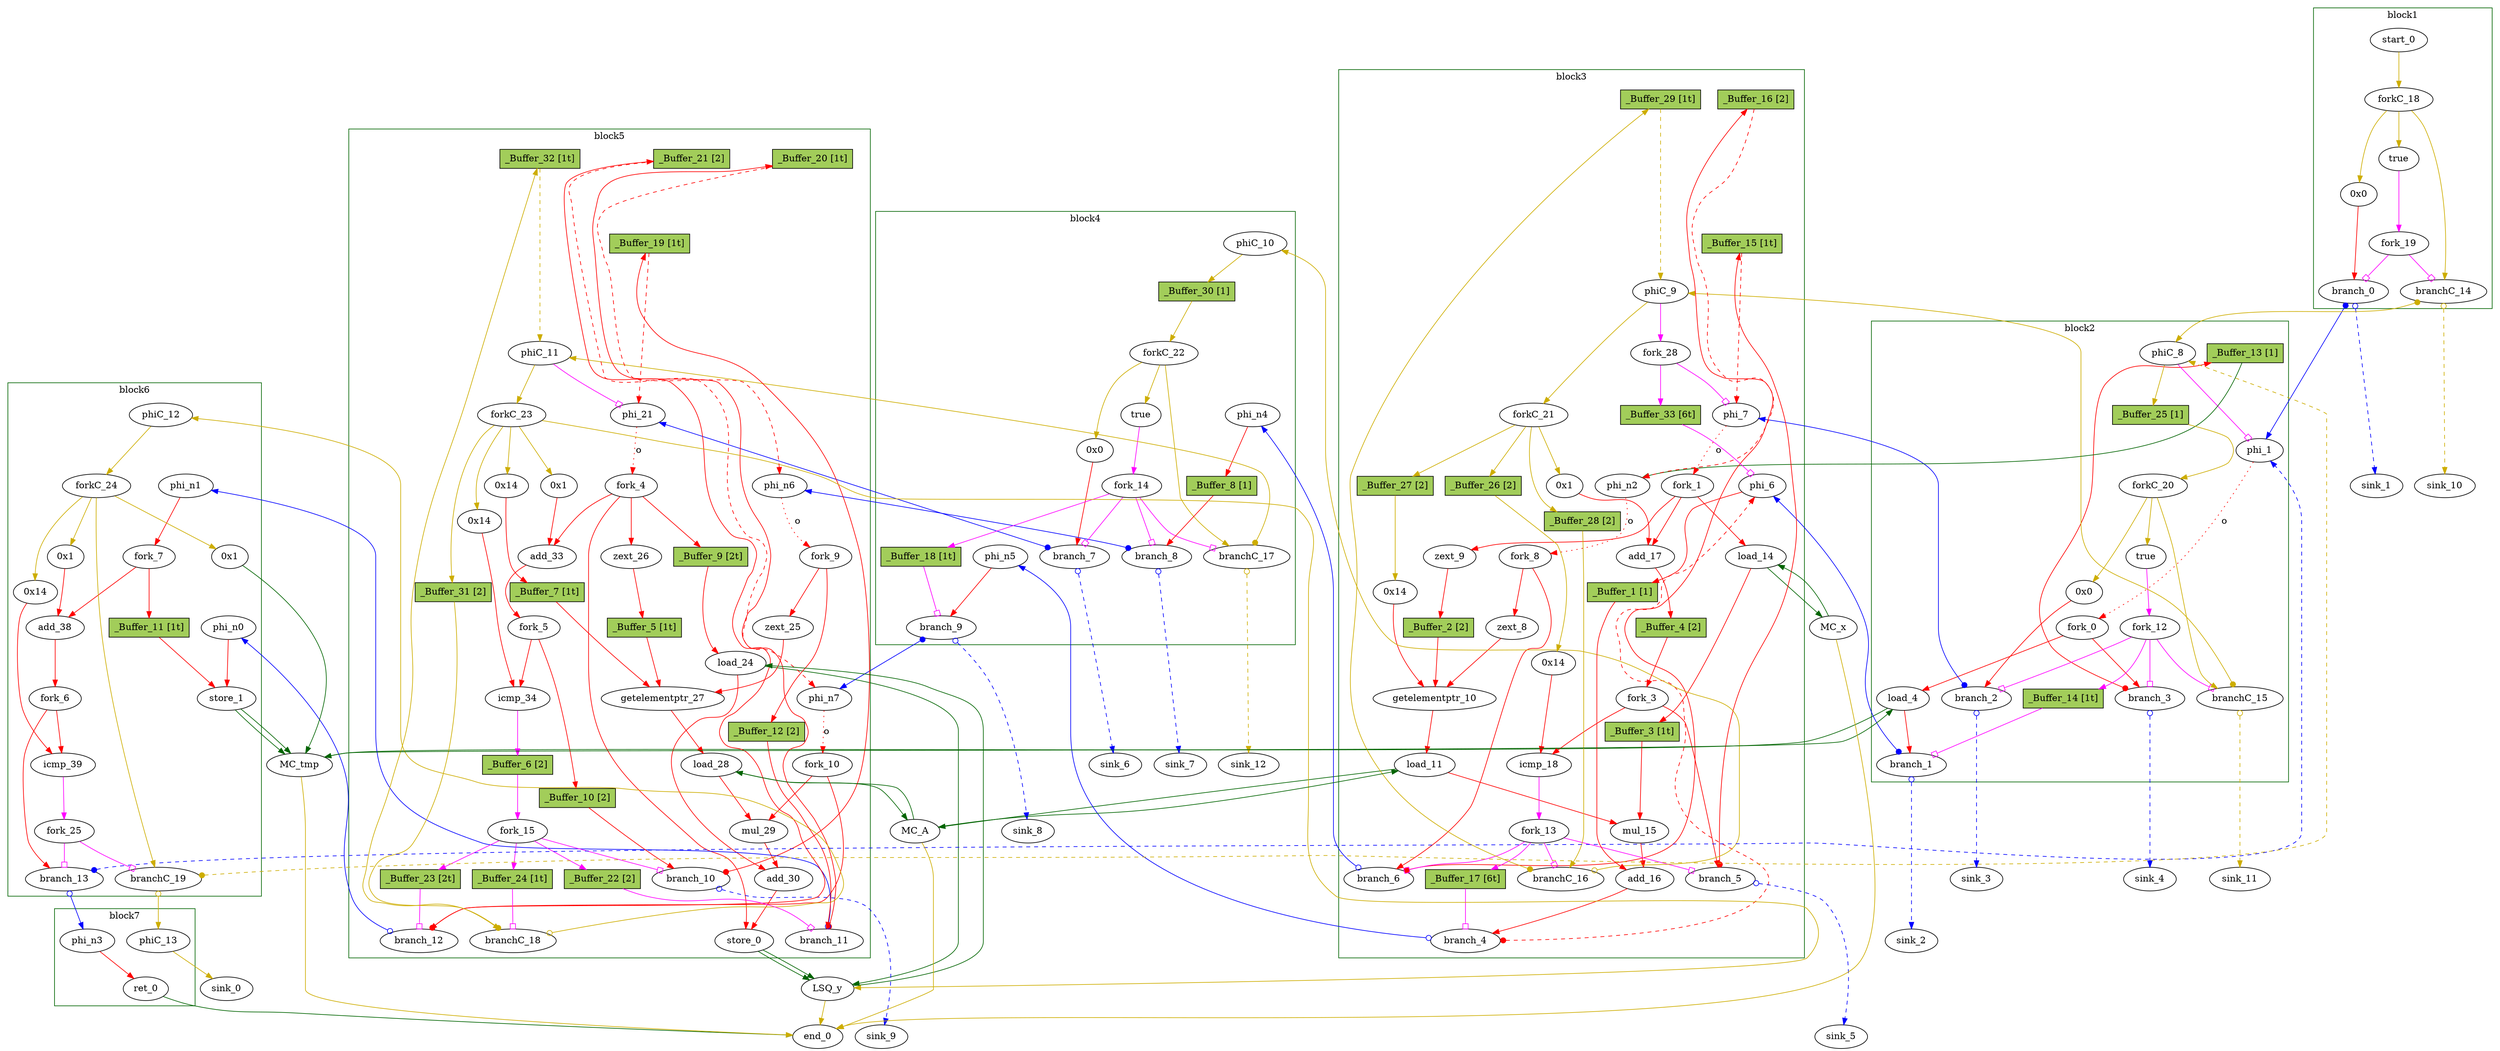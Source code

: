 // Number of blocks: 152
// Number of channels: 250
Digraph G {

  // Blocks
subgraph cluster_1 {
color = "darkgreen"
label = "block1"
  brCst_block1 [type=Constant, in="in1:1", out="out1:1", bbID = 1, value="0x1", label=true,  shape=oval];
  cst_0 [type=Constant, in="in1:32", out="out1:32", bbID = 1, value="0x0", label="0x0",  shape=oval];
  branch_0 [type=Branch, in="in1:32 in2?:1", out="out1+:32 out2-:32", bbID = 1,  shape=oval];
  start_0 [type=Entry, in="in1:0", out="out1:0", bbID = 1,  shape=oval];
  forkC_18 [type=Fork, in="in1:0", out="out1:0 out2:0 out3:0", bbID = 1,  shape=oval];
  branchC_14 [type=Branch, in="in1:0 in2?:1", out="out1+:0 out2-:0", bbID = 1,  shape=oval];
  fork_19 [type=Fork, in="in1:1", out="out1:1 out2:1", bbID = 1,  shape=oval];
}
subgraph cluster_2 {
color = "darkgreen"
label = "block2"
  phi_1 [type=Mux, in="in1?:1 in2:32 in3:32", out="out1:32", delay=0.366, bbID = 2,  shape=oval];
  load_4 [type=Operator, in="in1:32 in2:32", out="out1:32 out2:32", op = "mc_load_op", latency=2, bbID = 2, portID = 0, offset = 0,  shape=oval];
  brCst_block2 [type=Constant, in="in1:1", out="out1:1", bbID = 2, value="0x1", label=true,  shape=oval];
  cst_1 [type=Constant, in="in1:32", out="out1:32", bbID = 2, value="0x0", label="0x0",  shape=oval];
  fork_0 [type=Fork, in="in1:32", out="out1:32 out2:32", bbID = 2,  shape=oval];
  branch_1 [type=Branch, in="in1:32 in2?:1", out="out1+:32 out2-:32", bbID = 2,  shape=oval];
  branch_2 [type=Branch, in="in1:32 in2?:1", out="out1+:32 out2-:32", bbID = 2,  shape=oval];
  branch_3 [type=Branch, in="in1:32 in2?:1", out="out1+:32 out2-:32", bbID = 2,  shape=oval];
  fork_12 [type=Fork, in="in1:1", out="out1:1 out2:1 out3:1 out4:1", bbID = 2,  shape=oval];
  phiC_8 [type=CntrlMerge, in="in1:0 in2:0", out="out1:0 out2?:1", delay=0.166, bbID = 2,  shape=oval];
  forkC_20 [type=Fork, in="in1:0", out="out1:0 out2:0 out3:0", bbID = 2,  shape=oval];
  branchC_15 [type=Branch, in="in1:0 in2?:1", out="out1+:0 out2-:0", bbID = 2,  shape=oval];
  _Buffer_13 [type=Buffer, in="in1:32", out="out1:32", bbID = 2, slots=1, transparent=false, label="_Buffer_13 [1]",  shape=box, style=filled, fillcolor=darkolivegreen3, height = 0.4];
  _Buffer_14 [type=Buffer, in="in1:1", out="out1:1", bbID = 2, slots=1, transparent=true, label="_Buffer_14 [1t]",  shape=box, style=filled, fillcolor=darkolivegreen3, height = 0.4];
  _Buffer_25 [type=Buffer, in="in1:0", out="out1:0", bbID = 2, slots=1, transparent=false, label="_Buffer_25 [1]",  shape=box, style=filled, fillcolor=darkolivegreen3, height = 0.4];
}
subgraph cluster_3 {
color = "darkgreen"
label = "block3"
  phi_6 [type=Mux, in="in1?:1 in2:32 in3:32", out="out1:32", delay=0.366, bbID = 3,  shape=oval];
  phi_7 [type=Mux, in="in1?:1 in2:32 in3:32", out="out1:32", delay=0.366, bbID = 3,  shape=oval];
  zext_8 [type=Operator, in="in1:32", out="out1:32", op = "zext_op", bbID = 3,  shape=oval];
  zext_9 [type=Operator, in="in1:32", out="out1:32", op = "zext_op", bbID = 3,  shape=oval];
  getelementptr_10 [type=Operator, in="in1:32 in2:32 in3:32", out="out1:32", op = "getelementptr_op", delay=2.966, constants=1, bbID = 3,  shape=oval];
  load_11 [type=Operator, in="in1:32 in2:32", out="out1:32 out2:32", op = "mc_load_op", latency=2, bbID = 3, portID = 0, offset = 0,  shape=oval];
  load_14 [type=Operator, in="in1:32 in2:32", out="out1:32 out2:32", op = "mc_load_op", latency=2, bbID = 3, portID = 0, offset = 0,  shape=oval];
  mul_15 [type=Operator, in="in1:32 in2:32", out="out1:32", op = "mul_op", latency=4, bbID = 3,  shape=oval];
  add_16 [type=Operator, in="in1:32 in2:32", out="out1:32", op = "add_op", delay=1.693, bbID = 3,  shape=oval];
  cst_2 [type=Constant, in="in1:32", out="out1:32", bbID = 3, value="0x1", label="0x1",  shape=oval];
  add_17 [type=Operator, in="in1:32 in2:32", out="out1:32", op = "add_op", delay=1.693, bbID = 3,  shape=oval];
  cst_3 [type=Constant, in="in1:32", out="out1:32", bbID = 3, value="0x14", label="0x14",  shape=oval];
  icmp_18 [type=Operator, in="in1:32 in2:32", out="out1:1", op = "icmp_ult_op", delay=1.53, bbID = 3,  shape=oval];
  cst_9 [type=Constant, in="in1:32", out="out1:32", bbID = 3, value="0x14", label="0x14",  shape=oval];
  phi_n2 [type=Merge, in="in1:32 in2:32", out="out1:32", delay=0.366, bbID = 3,  shape=oval];
  fork_1 [type=Fork, in="in1:32", out="out1:32 out2:32 out3:32", bbID = 3,  shape=oval];
  fork_3 [type=Fork, in="in1:32", out="out1:32 out2:32", bbID = 3,  shape=oval];
  fork_8 [type=Fork, in="in1:32", out="out1:32 out2:32", bbID = 3,  shape=oval];
  branch_4 [type=Branch, in="in1:32 in2?:1", out="out1+:32 out2-:32", bbID = 3,  shape=oval];
  branch_5 [type=Branch, in="in1:32 in2?:1", out="out1+:32 out2-:32", bbID = 3,  shape=oval];
  branch_6 [type=Branch, in="in1:32 in2?:1", out="out1+:32 out2-:32", bbID = 3,  shape=oval];
  fork_13 [type=Fork, in="in1:1", out="out1:1 out2:1 out3:1 out4:1", bbID = 3,  shape=oval];
  phiC_9 [type=CntrlMerge, in="in1:0 in2:0", out="out1:0 out2?:1", delay=0.166, bbID = 3,  shape=oval];
  forkC_21 [type=Fork, in="in1:0", out="out1:0 out2:0 out3:0 out4:0", bbID = 3,  shape=oval];
  branchC_16 [type=Branch, in="in1:0 in2?:1", out="out1+:0 out2-:0", bbID = 3,  shape=oval];
  fork_28 [type=Fork, in="in1:1", out="out1:1 out2:1", bbID = 3,  shape=oval];
  _Buffer_1 [type=Buffer, in="in1:32", out="out1:32", bbID = 3, slots=1, transparent=false, label="_Buffer_1 [1]",  shape=box, style=filled, fillcolor=darkolivegreen3, height = 0.4];
  _Buffer_2 [type=Buffer, in="in1:32", out="out1:32", bbID = 3, slots=2, transparent=false, label="_Buffer_2 [2]",  shape=box, style=filled, fillcolor=darkolivegreen3, height = 0.4];
  _Buffer_3 [type=Buffer, in="in1:32", out="out1:32", bbID = 3, slots=1, transparent=true, label="_Buffer_3 [1t]",  shape=box, style=filled, fillcolor=darkolivegreen3, height = 0.4];
  _Buffer_4 [type=Buffer, in="in1:32", out="out1:32", bbID = 3, slots=2, transparent=false, label="_Buffer_4 [2]",  shape=box, style=filled, fillcolor=darkolivegreen3, height = 0.4];
  _Buffer_15 [type=Buffer, in="in1:32", out="out1:32", bbID = 3, slots=1, transparent=true, label="_Buffer_15 [1t]",  shape=box, style=filled, fillcolor=darkolivegreen3, height = 0.4];
  _Buffer_16 [type=Buffer, in="in1:32", out="out1:32", bbID = 3, slots=2, transparent=false, label="_Buffer_16 [2]",  shape=box, style=filled, fillcolor=darkolivegreen3, height = 0.4];
  _Buffer_17 [type=Buffer, in="in1:1", out="out1:1", bbID = 3, slots=6, transparent=true, label="_Buffer_17 [6t]",  shape=box, style=filled, fillcolor=darkolivegreen3, height = 0.4];
  _Buffer_26 [type=Buffer, in="in1:0", out="out1:0", bbID = 3, slots=2, transparent=false, label="_Buffer_26 [2]",  shape=box, style=filled, fillcolor=darkolivegreen3, height = 0.4];
  _Buffer_27 [type=Buffer, in="in1:0", out="out1:0", bbID = 3, slots=2, transparent=false, label="_Buffer_27 [2]",  shape=box, style=filled, fillcolor=darkolivegreen3, height = 0.4];
  _Buffer_28 [type=Buffer, in="in1:0", out="out1:0", bbID = 3, slots=2, transparent=false, label="_Buffer_28 [2]",  shape=box, style=filled, fillcolor=darkolivegreen3, height = 0.4];
  _Buffer_29 [type=Buffer, in="in1:0", out="out1:0", bbID = 3, slots=1, transparent=true, label="_Buffer_29 [1t]",  shape=box, style=filled, fillcolor=darkolivegreen3, height = 0.4];
  _Buffer_33 [type=Buffer, in="in1:1", out="out1:1", bbID = 3, slots=6, transparent=true, label="_Buffer_33 [6t]",  shape=box, style=filled, fillcolor=darkolivegreen3, height = 0.4];
}
subgraph cluster_4 {
color = "darkgreen"
label = "block4"
  brCst_block4 [type=Constant, in="in1:1", out="out1:1", bbID = 4, value="0x1", label=true,  shape=oval];
  cst_4 [type=Constant, in="in1:32", out="out1:32", bbID = 4, value="0x0", label="0x0",  shape=oval];
  phi_n4 [type=Merge, in="in1:32", out="out1:32", bbID = 4,  shape=oval];
  phi_n5 [type=Merge, in="in1:32", out="out1:32", bbID = 4,  shape=oval];
  branch_7 [type=Branch, in="in1:32 in2?:1", out="out1+:32 out2-:32", bbID = 4,  shape=oval];
  branch_8 [type=Branch, in="in1:32 in2?:1", out="out1+:32 out2-:32", bbID = 4,  shape=oval];
  branch_9 [type=Branch, in="in1:32 in2?:1", out="out1+:32 out2-:32", bbID = 4,  shape=oval];
  fork_14 [type=Fork, in="in1:1", out="out1:1 out2:1 out3:1 out4:1", bbID = 4,  shape=oval];
  phiC_10 [type=Merge, in="in1:0", out="out1:0", delay=0.166, bbID = 4,  shape=oval];
  forkC_22 [type=Fork, in="in1:0", out="out1:0 out2:0 out3:0", bbID = 4,  shape=oval];
  branchC_17 [type=Branch, in="in1:0 in2?:1", out="out1+:0 out2-:0", bbID = 4,  shape=oval];
  _Buffer_8 [type=Buffer, in="in1:32", out="out1:32", bbID = 4, slots=1, transparent=false, label="_Buffer_8 [1]",  shape=box, style=filled, fillcolor=darkolivegreen3, height = 0.4];
  _Buffer_18 [type=Buffer, in="in1:1", out="out1:1", bbID = 4, slots=1, transparent=true, label="_Buffer_18 [1t]",  shape=box, style=filled, fillcolor=darkolivegreen3, height = 0.4];
  _Buffer_30 [type=Buffer, in="in1:0", out="out1:0", bbID = 4, slots=1, transparent=false, label="_Buffer_30 [1]",  shape=box, style=filled, fillcolor=darkolivegreen3, height = 0.4];
}
subgraph cluster_5 {
color = "darkgreen"
label = "block5"
  phi_21 [type=Mux, in="in1?:1 in2:32 in3:32", out="out1:32", delay=0.366, bbID = 5,  shape=oval];
  load_24 [type=Operator, in="in1:32 in2:32", out="out1:32 out2:32", op = "lsq_load_op", latency=5, bbID = 5, portID = 0, offset = 0, retimingDiff=5,  shape=oval];
  zext_25 [type=Operator, in="in1:32", out="out1:32", op = "zext_op", bbID = 5, retimingDiff=1,  shape=oval];
  zext_26 [type=Operator, in="in1:32", out="out1:32", op = "zext_op", bbID = 5,  shape=oval];
  getelementptr_27 [type=Operator, in="in1:32 in2:32 in3:32", out="out1:32", op = "getelementptr_op", delay=2.966, constants=1, bbID = 5, retimingDiff=1,  shape=oval];
  load_28 [type=Operator, in="in1:32 in2:32", out="out1:32 out2:32", op = "mc_load_op", latency=2, bbID = 5, portID = 1, offset = 0, retimingDiff=2,  shape=oval];
  mul_29 [type=Operator, in="in1:32 in2:32", out="out1:32", op = "mul_op", latency=4, bbID = 5, retimingDiff=4,  shape=oval];
  add_30 [type=Operator, in="in1:32 in2:32", out="out1:32", op = "add_op", delay=1.693, bbID = 5, retimingDiff=7,  shape=oval];
  store_0 [type=Operator, in="in1:32 in2:32", out="out1:32 out2:32", op = "lsq_store_op", bbID = 5, portID = 0, offset = 0,  shape=oval];
  cst_5 [type=Constant, in="in1:32", out="out1:32", bbID = 5, value="0x1", label="0x1",  shape=oval];
  add_33 [type=Operator, in="in1:32 in2:32", out="out1:32", op = "add_op", delay=1.693, bbID = 5,  shape=oval];
  cst_6 [type=Constant, in="in1:32", out="out1:32", bbID = 5, value="0x14", label="0x14",  shape=oval];
  icmp_34 [type=Operator, in="in1:32 in2:32", out="out1:1", op = "icmp_ult_op", delay=1.53, bbID = 5,  shape=oval];
  cst_10 [type=Constant, in="in1:32", out="out1:32", bbID = 5, value="0x14", label="0x14",  shape=oval];
  phi_n6 [type=Merge, in="in1:32 in2:32", out="out1:32", delay=0.366, bbID = 5, retimingDiff=1,  shape=oval];
  phi_n7 [type=Merge, in="in1:32 in2:32", out="out1:32", delay=0.366, bbID = 5, retimingDiff=3,  shape=oval];
  fork_4 [type=Fork, in="in1:32", out="out1:32 out2:32 out3:32 out4:32", bbID = 5,  shape=oval];
  fork_5 [type=Fork, in="in1:32", out="out1:32 out2:32", bbID = 5,  shape=oval];
  fork_9 [type=Fork, in="in1:32", out="out1:32 out2:32", bbID = 5, retimingDiff=1,  shape=oval];
  fork_10 [type=Fork, in="in1:32", out="out1:32 out2:32", bbID = 5, retimingDiff=3,  shape=oval];
  branch_10 [type=Branch, in="in1:32 in2?:1", out="out1+:32 out2-:32", bbID = 5, retimingDiff=1,  shape=oval];
  branch_11 [type=Branch, in="in1:32 in2?:1", out="out1+:32 out2-:32", bbID = 5, retimingDiff=2,  shape=oval];
  branch_12 [type=Branch, in="in1:32 in2?:1", out="out1+:32 out2-:32", bbID = 5, retimingDiff=3,  shape=oval];
  fork_15 [type=Fork, in="in1:1", out="out1:1 out2:1 out3:1 out4:1", bbID = 5, retimingDiff=1,  shape=oval];
  phiC_11 [type=CntrlMerge, in="in1:0 in2:0", out="out1:0 out2?:1", delay=0.166, bbID = 5,  shape=oval];
  forkC_23 [type=Fork, in="in1:0", out="out1:0 out2:0 out3:0 out4:0 out5:0", bbID = 5,  shape=oval];
  branchC_18 [type=Branch, in="in1:0 in2?:1", out="out1+:0 out2-:0", bbID = 5, retimingDiff=1,  shape=oval];
  _Buffer_5 [type=Buffer, in="in1:32", out="out1:32", bbID = 5, slots=1, transparent=true, label="_Buffer_5 [1t]",  shape=box, style=filled, fillcolor=darkolivegreen3, height = 0.4];
  _Buffer_6 [type=Buffer, in="in1:1", out="out1:1", bbID = 5, slots=2, transparent=false, label="_Buffer_6 [2]",  shape=box, style=filled, fillcolor=darkolivegreen3, height = 0.4];
  _Buffer_7 [type=Buffer, in="in1:32", out="out1:32", bbID = 5, slots=1, transparent=true, label="_Buffer_7 [1t]",  shape=box, style=filled, fillcolor=darkolivegreen3, height = 0.4];
  _Buffer_9 [type=Buffer, in="in1:32", out="out1:32", bbID = 5, slots=2, transparent=true, label="_Buffer_9 [2t]",  shape=box, style=filled, fillcolor=darkolivegreen3, height = 0.4];
  _Buffer_10 [type=Buffer, in="in1:32", out="out1:32", bbID = 5, slots=2, transparent=false, label="_Buffer_10 [2]",  shape=box, style=filled, fillcolor=darkolivegreen3, height = 0.4];
  _Buffer_12 [type=Buffer, in="in1:32", out="out1:32", bbID = 5, slots=2, transparent=false, label="_Buffer_12 [2]",  shape=box, style=filled, fillcolor=darkolivegreen3, height = 0.4];
  _Buffer_19 [type=Buffer, in="in1:32", out="out1:32", bbID = 5, slots=1, transparent=true, label="_Buffer_19 [1t]",  shape=box, style=filled, fillcolor=darkolivegreen3, height = 0.4];
  _Buffer_20 [type=Buffer, in="in1:32", out="out1:32", bbID = 5, slots=1, transparent=true, label="_Buffer_20 [1t]",  shape=box, style=filled, fillcolor=darkolivegreen3, height = 0.4];
  _Buffer_21 [type=Buffer, in="in1:32", out="out1:32", bbID = 5, slots=2, transparent=false, label="_Buffer_21 [2]",  shape=box, style=filled, fillcolor=darkolivegreen3, height = 0.4];
  _Buffer_22 [type=Buffer, in="in1:1", out="out1:1", bbID = 5, slots=2, transparent=false, label="_Buffer_22 [2]",  shape=box, style=filled, fillcolor=darkolivegreen3, height = 0.4];
  _Buffer_23 [type=Buffer, in="in1:1", out="out1:1", bbID = 5, slots=2, transparent=true, label="_Buffer_23 [2t]",  shape=box, style=filled, fillcolor=darkolivegreen3, height = 0.4];
  _Buffer_24 [type=Buffer, in="in1:1", out="out1:1", bbID = 5, slots=1, transparent=true, label="_Buffer_24 [1t]",  shape=box, style=filled, fillcolor=darkolivegreen3, height = 0.4];
  _Buffer_31 [type=Buffer, in="in1:0", out="out1:0", bbID = 5, slots=2, transparent=false, label="_Buffer_31 [2]",  shape=box, style=filled, fillcolor=darkolivegreen3, height = 0.4];
  _Buffer_32 [type=Buffer, in="in1:0", out="out1:0", bbID = 5, slots=1, transparent=true, label="_Buffer_32 [1t]",  shape=box, style=filled, fillcolor=darkolivegreen3, height = 0.4];
}
subgraph cluster_6 {
color = "darkgreen"
label = "block6"
  store_1 [type=Operator, in="in1:32 in2:32", out="out1:32 out2:32", op = "mc_store_op", bbID = 6, portID = 0, offset = 0,  shape=oval];
  cst_7 [type=Constant, in="in1:32", out="out1:32", bbID = 6, value="0x1", label="0x1",  shape=oval];
  add_38 [type=Operator, in="in1:32 in2:32", out="out1:32", op = "add_op", delay=1.693, bbID = 6,  shape=oval];
  cst_8 [type=Constant, in="in1:32", out="out1:32", bbID = 6, value="0x14", label="0x14",  shape=oval];
  icmp_39 [type=Operator, in="in1:32 in2:32", out="out1:1", op = "icmp_ult_op", delay=1.53, bbID = 6,  shape=oval];
  phi_n0 [type=Merge, in="in1:32", out="out1:32", bbID = 6,  shape=oval];
  phi_n1 [type=Merge, in="in1:32", out="out1:32", bbID = 6,  shape=oval];
  fork_6 [type=Fork, in="in1:32", out="out1:32 out2:32", bbID = 6,  shape=oval];
  fork_7 [type=Fork, in="in1:32", out="out1:32 out2:32", bbID = 6,  shape=oval];
  branch_13 [type=Branch, in="in1:32 in2?:1", out="out1+:32 out2-:32", bbID = 6,  shape=oval];
  cst_11 [type=Constant, in="in1:32", out="out1:32", bbID = 6, value="0x1", label="0x1",  shape=oval];
  phiC_12 [type=Merge, in="in1:0", out="out1:0", delay=0.166, bbID = 6,  shape=oval];
  forkC_24 [type=Fork, in="in1:0", out="out1:0 out2:0 out3:0 out4:0", bbID = 6,  shape=oval];
  branchC_19 [type=Branch, in="in1:0 in2?:1", out="out1+:0 out2-:0", bbID = 6,  shape=oval];
  fork_25 [type=Fork, in="in1:1", out="out1:1 out2:1", bbID = 6,  shape=oval];
  _Buffer_11 [type=Buffer, in="in1:32", out="out1:32", bbID = 6, slots=1, transparent=true, label="_Buffer_11 [1t]",  shape=box, style=filled, fillcolor=darkolivegreen3, height = 0.4];
}
subgraph cluster_7 {
color = "darkgreen"
label = "block7"
  ret_0 [type=Operator, in="in1:32", out="out1:32", op = "ret_op", bbID = 7,  shape=oval];
  phi_n3 [type=Merge, in="in1:32", out="out1:32", bbID = 7,  shape=oval];
  phiC_13 [type=Merge, in="in1:0", out="out1:0", delay=0.166, bbID = 7,  shape=oval];
}
  LSQ_y [type=LSQ, in="in1:0*c0 in2:32*l0a in3:32*s0a in4:32*s0d", out="out1:32*l0d out2:0*e", bbID = 0, memory = "y", bbcount = 1, ldcount = 1, stcount = 1, fifoDepth = 16, numLoads = "{1}", numStores = "{1}", loadOffsets = "{{0;0;0;0;0;0;0;0;0;0;0;0;0;0;0;0}}", storeOffsets = "{{1;0;0;0;0;0;0;0;0;0;0;0;0;0;0;0}}", loadPorts = "{{0;0;0;0;0;0;0;0;0;0;0;0;0;0;0;0}}", storePorts = "{{0;0;0;0;0;0;0;0;0;0;0;0;0;0;0;0}}", ];
  MC_tmp [type=MC, in="in1:32*c0 in2:32*l0a in3:32*s0a in4:32*s0d", out="out1:32*l0d out2:0*e", bbID = 0, memory = "tmp", bbcount = 1, ldcount = 1, stcount = 1, ];
  MC_A [type=MC, in="in1:32*l0a in2:32*l1a", out="out1:32*l0d out2:32*l1d out3:0*e", bbID = 0, memory = "A", bbcount = 0, ldcount = 2, stcount = 0, ];
  MC_x [type=MC, in="in1:32*l0a", out="out1:32*l0d out2:0*e", bbID = 0, memory = "x", bbcount = 0, ldcount = 1, stcount = 0, ];
  end_0 [type=Exit, in="in1:0*e in2:0*e in3:0*e in4:0*e in5:32", out="out1:32", bbID = 0,  shape=oval];
  sink_0 [type=Sink, in="in1:0", bbID = 0,  shape=oval];
  sink_1 [type=Sink, in="in1:32", bbID = 0,  shape=oval];
  sink_2 [type=Sink, in="in1:32", bbID = 0,  shape=oval];
  sink_3 [type=Sink, in="in1:32", bbID = 0,  shape=oval];
  sink_4 [type=Sink, in="in1:32", bbID = 0,  shape=oval];
  sink_5 [type=Sink, in="in1:32", bbID = 0,  shape=oval];
  sink_6 [type=Sink, in="in1:32", bbID = 0,  shape=oval];
  sink_7 [type=Sink, in="in1:32", bbID = 0,  shape=oval];
  sink_8 [type=Sink, in="in1:32", bbID = 0,  shape=oval];
  sink_9 [type=Sink, in="in1:32", bbID = 0,  shape=oval];
  sink_10 [type=Sink, in="in1:0", bbID = 0,  shape=oval];
  sink_11 [type=Sink, in="in1:0", bbID = 0,  shape=oval];
  sink_12 [type=Sink, in="in1:0", bbID = 0,  shape=oval];

  // Channels
  brCst_block1 -> fork_19 [from=out1, to=in1, arrowhead=normal, color=magenta];
  cst_0 -> branch_0 [from=out1, to=in1, arrowhead=normal, color=red];
  phi_1 -> fork_0 [from=out1, to=in1, arrowhead=normal, color=red, slots=1, style=dotted, label="o", transparent=true];
  load_4 -> branch_1 [from=out1, to=in1, arrowhead=normal, color=red];
  load_4 -> MC_tmp [from=out2, to=in2, arrowhead=normal, color=darkgreen];
  brCst_block2 -> fork_12 [from=out1, to=in1, arrowhead=normal, color=magenta];
  phi_6 -> _Buffer_1 [from=out1, to=in1, arrowhead=normal, color=red];
  cst_1 -> branch_2 [from=out1, to=in1, arrowhead=normal, color=red];
  phi_7 -> fork_1 [from=out1, to=in1, arrowhead=normal, color=red, slots=1, style=dotted, label="o", transparent=true];
  zext_8 -> getelementptr_10 [from=out1, to=in1, arrowhead=normal, color=red];
  zext_9 -> _Buffer_2 [from=out1, to=in1, arrowhead=normal, color=red];
  getelementptr_10 -> load_11 [from=out1, to=in2, arrowhead=normal, color=red];
  load_11 -> mul_15 [from=out1, to=in1, arrowhead=normal, color=red];
  load_11 -> MC_A [from=out2, to=in1, arrowhead=normal, color=darkgreen];
  load_14 -> _Buffer_3 [from=out1, to=in1, arrowhead=normal, color=red];
  load_14 -> MC_x [from=out2, to=in1, arrowhead=normal, color=darkgreen];
  mul_15 -> add_16 [from=out1, to=in2, arrowhead=normal, color=red];
  add_16 -> branch_4 [from=out1, to=in1, arrowhead=normal, color=red];
  cst_2 -> add_17 [from=out1, to=in2, arrowhead=normal, color=red];
  add_17 -> _Buffer_4 [from=out1, to=in1, arrowhead=normal, color=red];
  cst_3 -> icmp_18 [from=out1, to=in2, arrowhead=normal, color=red];
  icmp_18 -> fork_13 [from=out1, to=in1, arrowhead=normal, color=magenta];
  brCst_block4 -> fork_14 [from=out1, to=in1, arrowhead=normal, color=magenta];
  cst_4 -> branch_7 [from=out1, to=in1, arrowhead=normal, color=red];
  phi_21 -> fork_4 [from=out1, to=in1, arrowhead=normal, color=red, slots=1, style=dotted, label="o", transparent=true];
  load_24 -> add_30 [from=out1, to=in1, arrowhead=normal, color=red];
  load_24 -> LSQ_y [from=out2, to=in2, arrowhead=normal, color=darkgreen];
  zext_25 -> getelementptr_27 [from=out1, to=in1, arrowhead=normal, color=red];
  zext_26 -> _Buffer_5 [from=out1, to=in1, arrowhead=normal, color=red];
  getelementptr_27 -> load_28 [from=out1, to=in2, arrowhead=normal, color=red];
  load_28 -> mul_29 [from=out1, to=in1, arrowhead=normal, color=red];
  load_28 -> MC_A [from=out2, to=in2, arrowhead=normal, color=darkgreen];
  mul_29 -> add_30 [from=out1, to=in2, arrowhead=normal, color=red];
  add_30 -> store_0 [from=out1, to=in1, arrowhead=normal, color=red];
  store_0 -> LSQ_y [from=out2, to=in3, arrowhead=normal, color=darkgreen];
  store_0 -> LSQ_y [from=out1, to=in4, arrowhead=normal, color=darkgreen];
  cst_5 -> add_33 [from=out1, to=in2, arrowhead=normal, color=red];
  add_33 -> fork_5 [from=out1, to=in1, arrowhead=normal, color=red];
  cst_6 -> icmp_34 [from=out1, to=in2, arrowhead=normal, color=red];
  icmp_34 -> _Buffer_6 [from=out1, to=in1, arrowhead=normal, color=magenta];
  store_1 -> MC_tmp [from=out2, to=in3, arrowhead=normal, color=darkgreen];
  store_1 -> MC_tmp [from=out1, to=in4, arrowhead=normal, color=darkgreen];
  cst_7 -> add_38 [from=out1, to=in2, arrowhead=normal, color=red];
  add_38 -> fork_6 [from=out1, to=in1, arrowhead=normal, color=red];
  cst_8 -> icmp_39 [from=out1, to=in2, arrowhead=normal, color=red];
  icmp_39 -> fork_25 [from=out1, to=in1, arrowhead=normal, color=magenta];
  ret_0 -> end_0 [from=out1, to=in5, arrowhead=normal, color=darkgreen];
  cst_9 -> getelementptr_10 [from=out1, to=in3, arrowhead=normal, color=red];
  cst_10 -> _Buffer_7 [from=out1, to=in1, arrowhead=normal, color=red];
  phi_n0 -> store_1 [from=out1, to=in1, arrowhead=normal, color=red];
  phi_n1 -> fork_7 [from=out1, to=in1, arrowhead=normal, color=red];
  phi_n2 -> fork_8 [from=out1, to=in1, arrowhead=normal, color=red, slots=1, style=dotted, label="o", transparent=true];
  phi_n3 -> ret_0 [from=out1, to=in1, arrowhead=normal, color=red];
  phi_n4 -> _Buffer_8 [from=out1, to=in1, arrowhead=normal, color=red];
  phi_n5 -> branch_9 [from=out1, to=in1, arrowhead=normal, color=red];
  phi_n6 -> fork_9 [from=out1, to=in1, arrowhead=normal, color=red, slots=1, style=dotted, label="o", transparent=true];
  phi_n7 -> fork_10 [from=out1, to=in1, arrowhead=normal, color=red, slots=1, style=dotted, label="o", transparent=true];
  fork_0 -> load_4 [from=out1, to=in2, arrowhead=normal, color=red];
  fork_0 -> branch_3 [from=out2, to=in1, arrowhead=normal, color=red];
  fork_1 -> zext_9 [from=out1, to=in1, arrowhead=normal, color=red];
  fork_1 -> load_14 [from=out3, to=in2, arrowhead=normal, color=red];
  fork_1 -> add_17 [from=out2, to=in1, arrowhead=normal, color=red];
  fork_3 -> icmp_18 [from=out1, to=in1, arrowhead=normal, color=red];
  fork_3 -> branch_5 [from=out2, to=in1, arrowhead=normal, color=red];
  fork_4 -> _Buffer_9 [from=out3, to=in1, arrowhead=normal, color=red];
  fork_4 -> zext_26 [from=out1, to=in1, arrowhead=normal, color=red];
  fork_4 -> store_0 [from=out4, to=in2, arrowhead=normal, color=red];
  fork_4 -> add_33 [from=out2, to=in1, arrowhead=normal, color=red];
  fork_5 -> icmp_34 [from=out1, to=in1, arrowhead=normal, color=red];
  fork_5 -> _Buffer_10 [from=out2, to=in1, arrowhead=normal, color=red];
  fork_6 -> icmp_39 [from=out1, to=in1, arrowhead=normal, color=red];
  fork_6 -> branch_13 [from=out2, to=in1, arrowhead=normal, color=red];
  fork_7 -> _Buffer_11 [from=out1, to=in1, arrowhead=normal, color=red];
  fork_7 -> add_38 [from=out2, to=in1, arrowhead=normal, color=red];
  fork_8 -> zext_8 [from=out1, to=in1, arrowhead=normal, color=red];
  fork_8 -> branch_6 [from=out2, to=in1, arrowhead=normal, color=red];
  fork_9 -> zext_25 [from=out1, to=in1, arrowhead=normal, color=red];
  fork_9 -> _Buffer_12 [from=out2, to=in1, arrowhead=normal, color=red];
  fork_10 -> mul_29 [from=out1, to=in2, arrowhead=normal, color=red];
  fork_10 -> branch_12 [from=out2, to=in1, arrowhead=normal, color=red];
  branch_0 -> phi_1 [from=out1, to=in2, dir=both, arrowtail=dot, arrowhead=normal, color=blue];
  branch_0 -> sink_1 [from=out2, to=in1, dir=both, arrowtail=odot, arrowhead=normal, color=blue, style=dashed, minlen = 3];
  branch_1 -> phi_6 [from=out1, to=in2, dir=both, arrowtail=dot, arrowhead=normal, color=blue];
  branch_1 -> sink_2 [from=out2, to=in1, dir=both, arrowtail=odot, arrowhead=normal, color=blue, style=dashed, minlen = 3];
  branch_2 -> phi_7 [from=out1, to=in2, dir=both, arrowtail=dot, arrowhead=normal, color=blue];
  branch_2 -> sink_3 [from=out2, to=in1, dir=both, arrowtail=odot, arrowhead=normal, color=blue, style=dashed, minlen = 3];
  branch_3 -> _Buffer_13 [from=out1, to=in1, dir=both, arrowtail=dot, arrowhead=normal, color=red, constraint=false];
  branch_3 -> sink_4 [from=out2, to=in1, dir=both, arrowtail=odot, arrowhead=normal, color=blue, style=dashed, minlen = 3];
  fork_12 -> _Buffer_14 [from=out3, to=in1, arrowhead=normal, color=magenta];
  fork_12 -> branch_2 [from=out2, to=in2, arrowhead=obox, color=magenta];
  fork_12 -> branch_3 [from=out1, to=in2, arrowhead=obox, color=magenta];
  fork_12 -> branchC_15 [from=out4, to=in2, arrowhead=obox, color=magenta];
  branch_4 -> phi_6 [from=out1, to=in3, dir=both, arrowtail=dot, arrowhead=normal, color=red, constraint=false, style=dashed, minlen = 3];
  branch_4 -> phi_n5 [from=out2, to=in1, dir=both, arrowtail=odot, arrowhead=normal, color=blue];
  branch_5 -> _Buffer_15 [from=out1, to=in1, dir=both, arrowtail=dot, arrowhead=normal, color=red, constraint=false];
  branch_5 -> sink_5 [from=out2, to=in1, dir=both, arrowtail=odot, arrowhead=normal, color=blue, style=dashed, minlen = 3];
  branch_6 -> _Buffer_16 [from=out1, to=in1, dir=both, arrowtail=dot, arrowhead=normal, color=red, constraint=false];
  branch_6 -> phi_n4 [from=out2, to=in1, dir=both, arrowtail=odot, arrowhead=normal, color=blue];
  fork_13 -> _Buffer_17 [from=out3, to=in1, arrowhead=normal, color=magenta];
  fork_13 -> branch_5 [from=out2, to=in2, arrowhead=obox, color=magenta];
  fork_13 -> branch_6 [from=out1, to=in2, arrowhead=obox, color=magenta];
  fork_13 -> branchC_16 [from=out4, to=in2, arrowhead=obox, color=magenta];
  branch_7 -> phi_21 [from=out1, to=in2, dir=both, arrowtail=dot, arrowhead=normal, color=blue];
  branch_7 -> sink_6 [from=out2, to=in1, dir=both, arrowtail=odot, arrowhead=normal, color=blue, style=dashed, minlen = 3];
  branch_8 -> phi_n6 [from=out1, to=in1, dir=both, arrowtail=dot, arrowhead=normal, color=blue];
  branch_8 -> sink_7 [from=out2, to=in1, dir=both, arrowtail=odot, arrowhead=normal, color=blue, style=dashed, minlen = 3];
  branch_9 -> phi_n7 [from=out1, to=in1, dir=both, arrowtail=dot, arrowhead=normal, color=blue];
  branch_9 -> sink_8 [from=out2, to=in1, dir=both, arrowtail=odot, arrowhead=normal, color=blue, style=dashed, minlen = 3];
  fork_14 -> branch_7 [from=out3, to=in2, arrowhead=obox, color=magenta];
  fork_14 -> branch_8 [from=out2, to=in2, arrowhead=obox, color=magenta];
  fork_14 -> _Buffer_18 [from=out1, to=in1, arrowhead=normal, color=magenta];
  fork_14 -> branchC_17 [from=out4, to=in2, arrowhead=obox, color=magenta];
  branch_10 -> _Buffer_19 [from=out1, to=in1, dir=both, arrowtail=dot, arrowhead=normal, color=red, constraint=false];
  branch_10 -> sink_9 [from=out2, to=in1, dir=both, arrowtail=odot, arrowhead=normal, color=blue, style=dashed, minlen = 3];
  branch_11 -> phi_n1 [from=out2, to=in1, dir=both, arrowtail=odot, arrowhead=normal, color=blue];
  branch_11 -> _Buffer_20 [from=out1, to=in1, dir=both, arrowtail=dot, arrowhead=normal, color=red, constraint=false];
  branch_12 -> phi_n0 [from=out2, to=in1, dir=both, arrowtail=odot, arrowhead=normal, color=blue];
  branch_12 -> _Buffer_21 [from=out1, to=in1, dir=both, arrowtail=dot, arrowhead=normal, color=red, constraint=false];
  fork_15 -> branch_10 [from=out3, to=in2, arrowhead=obox, color=magenta];
  fork_15 -> _Buffer_22 [from=out2, to=in1, arrowhead=normal, color=magenta];
  fork_15 -> _Buffer_23 [from=out1, to=in1, arrowhead=normal, color=magenta];
  fork_15 -> _Buffer_24 [from=out4, to=in1, arrowhead=normal, color=magenta];
  branch_13 -> phi_1 [from=out1, to=in3, dir=both, arrowtail=dot, arrowhead=normal, color=blue, style=dashed, minlen = 3];
  branch_13 -> phi_n3 [from=out2, to=in1, dir=both, arrowtail=odot, arrowhead=normal, color=blue];
  LSQ_y -> load_24 [from=out1, to=in1, arrowhead=normal, color=darkgreen];
  LSQ_y -> end_0 [from=out2, to=in1, arrowhead=normal, color=gold3];
  MC_tmp -> load_4 [from=out1, to=in1, arrowhead=normal, color=darkgreen];
  MC_tmp -> end_0 [from=out2, to=in2, arrowhead=normal, color=gold3];
  MC_A -> load_11 [from=out1, to=in1, arrowhead=normal, color=darkgreen];
  MC_A -> load_28 [from=out2, to=in1, arrowhead=normal, color=darkgreen];
  MC_A -> end_0 [from=out3, to=in3, arrowhead=normal, color=gold3];
  MC_x -> load_14 [from=out1, to=in1, arrowhead=normal, color=darkgreen];
  MC_x -> end_0 [from=out2, to=in4, arrowhead=normal, color=gold3];
  cst_11 -> MC_tmp [from=out1, to=in1, arrowhead=normal, color=darkgreen];
  start_0 -> forkC_18 [from=out1, to=in1, arrowhead=normal, color=gold3];
  forkC_18 -> brCst_block1 [from=out3, to=in1, arrowhead=normal, color=gold3];
  forkC_18 -> cst_0 [from=out1, to=in1, arrowhead=normal, color=gold3];
  forkC_18 -> branchC_14 [from=out2, to=in1, arrowhead=normal, color=gold3];
  branchC_14 -> phiC_8 [from=out1, to=in1, dir=both, arrowtail=dot, arrowhead=normal, color=gold3];
  branchC_14 -> sink_10 [from=out2, to=in1, dir=both, arrowtail=odot, arrowhead=normal, color=gold3, style=dashed, minlen = 3];
  fork_19 -> branch_0 [from=out1, to=in2, arrowhead=obox, color=magenta];
  fork_19 -> branchC_14 [from=out2, to=in2, arrowhead=obox, color=magenta];
  phiC_8 -> phi_1 [from=out2, to=in1, arrowhead=obox, color=magenta];
  phiC_8 -> _Buffer_25 [from=out1, to=in1, arrowhead=normal, color=gold3];
  forkC_20 -> brCst_block2 [from=out3, to=in1, arrowhead=normal, color=gold3];
  forkC_20 -> cst_1 [from=out1, to=in1, arrowhead=normal, color=gold3];
  forkC_20 -> branchC_15 [from=out2, to=in1, arrowhead=normal, color=gold3];
  branchC_15 -> phiC_9 [from=out1, to=in1, dir=both, arrowtail=dot, arrowhead=normal, color=gold3];
  branchC_15 -> sink_11 [from=out2, to=in1, dir=both, arrowtail=odot, arrowhead=normal, color=gold3, style=dashed, minlen = 3];
  phiC_9 -> forkC_21 [from=out1, to=in1, arrowhead=normal, color=gold3];
  phiC_9 -> fork_28 [from=out2, to=in1, arrowhead=normal, color=magenta];
  forkC_21 -> cst_2 [from=out1, to=in1, arrowhead=normal, color=gold3];
  forkC_21 -> _Buffer_26 [from=out2, to=in1, arrowhead=normal, color=gold3];
  forkC_21 -> _Buffer_27 [from=out3, to=in1, arrowhead=normal, color=gold3];
  forkC_21 -> _Buffer_28 [from=out4, to=in1, arrowhead=normal, color=gold3];
  branchC_16 -> _Buffer_29 [from=out1, to=in1, dir=both, arrowtail=dot, arrowhead=normal, color=gold3, constraint=false];
  branchC_16 -> phiC_10 [from=out2, to=in1, dir=both, arrowtail=odot, arrowhead=normal, color=gold3];
  phiC_10 -> _Buffer_30 [from=out1, to=in1, arrowhead=normal, color=gold3];
  forkC_22 -> brCst_block4 [from=out3, to=in1, arrowhead=normal, color=gold3];
  forkC_22 -> cst_4 [from=out1, to=in1, arrowhead=normal, color=gold3];
  forkC_22 -> branchC_17 [from=out2, to=in1, arrowhead=normal, color=gold3];
  branchC_17 -> phiC_11 [from=out1, to=in1, dir=both, arrowtail=dot, arrowhead=normal, color=gold3];
  branchC_17 -> sink_12 [from=out2, to=in1, dir=both, arrowtail=odot, arrowhead=normal, color=gold3, style=dashed, minlen = 3];
  phiC_11 -> phi_21 [from=out2, to=in1, arrowhead=obox, color=magenta];
  phiC_11 -> forkC_23 [from=out1, to=in1, arrowhead=normal, color=gold3];
  forkC_23 -> cst_5 [from=out1, to=in1, arrowhead=normal, color=gold3];
  forkC_23 -> cst_6 [from=out2, to=in1, arrowhead=normal, color=gold3];
  forkC_23 -> cst_10 [from=out3, to=in1, arrowhead=normal, color=gold3];
  forkC_23 -> LSQ_y [from=out4, to=in1, arrowhead=normal, color=gold3];
  forkC_23 -> _Buffer_31 [from=out5, to=in1, arrowhead=normal, color=gold3];
  branchC_18 -> _Buffer_32 [from=out1, to=in1, dir=both, arrowtail=dot, arrowhead=normal, color=gold3, constraint=false];
  branchC_18 -> phiC_12 [from=out2, to=in1, dir=both, arrowtail=odot, arrowhead=normal, color=gold3];
  phiC_12 -> forkC_24 [from=out1, to=in1, arrowhead=normal, color=gold3];
  forkC_24 -> cst_7 [from=out1, to=in1, arrowhead=normal, color=gold3];
  forkC_24 -> cst_8 [from=out2, to=in1, arrowhead=normal, color=gold3];
  forkC_24 -> cst_11 [from=out3, to=in1, arrowhead=normal, color=gold3];
  forkC_24 -> branchC_19 [from=out4, to=in1, arrowhead=normal, color=gold3];
  branchC_19 -> phiC_8 [from=out1, to=in2, dir=both, arrowtail=dot, arrowhead=normal, color=gold3, style=dashed, minlen = 3];
  branchC_19 -> phiC_13 [from=out2, to=in1, dir=both, arrowtail=odot, arrowhead=normal, color=gold3];
  fork_25 -> branch_13 [from=out1, to=in2, arrowhead=obox, color=magenta];
  fork_25 -> branchC_19 [from=out2, to=in2, arrowhead=obox, color=magenta];
  phiC_13 -> sink_0 [from=out1, to=in1, arrowhead=normal, color=gold3];
  fork_28 -> _Buffer_33 [from=out1, to=in1, arrowhead=normal, color=magenta];
  fork_28 -> phi_7 [from=out2, to=in1, arrowhead=obox, color=magenta];
  _Buffer_1 -> add_16 [from=out1, to=in1, arrowhead=normal, color=red];
  _Buffer_2 -> getelementptr_10 [from=out1, to=in2, arrowhead=normal, color=red];
  _Buffer_3 -> mul_15 [from=out1, to=in2, arrowhead=normal, color=red];
  _Buffer_4 -> fork_3 [from=out1, to=in1, arrowhead=normal, color=red];
  _Buffer_5 -> getelementptr_27 [from=out1, to=in2, arrowhead=normal, color=red];
  _Buffer_6 -> fork_15 [from=out1, to=in1, arrowhead=normal, color=magenta];
  _Buffer_7 -> getelementptr_27 [from=out1, to=in3, arrowhead=normal, color=red];
  _Buffer_8 -> branch_8 [from=out1, to=in1, arrowhead=normal, color=red];
  _Buffer_9 -> load_24 [from=out1, to=in2, arrowhead=normal, color=red];
  _Buffer_10 -> branch_10 [from=out1, to=in1, arrowhead=normal, color=red];
  _Buffer_11 -> store_1 [from=out1, to=in2, arrowhead=normal, color=red];
  _Buffer_12 -> branch_11 [from=out1, to=in1, arrowhead=normal, color=red];
  _Buffer_13 -> phi_n2 [from=out1, to=in1, arrowhead=normal, color=darkgreen];
  _Buffer_14 -> branch_1 [from=out1, to=in2, arrowhead=obox, color=magenta];
  _Buffer_15 -> phi_7 [from=out1, to=in3, arrowhead=normal, color=red, style=dashed, minlen = 3];
  _Buffer_16 -> phi_n2 [from=out1, to=in2, arrowhead=normal, color=red, constraint=false, style=dashed, minlen = 3];
  _Buffer_17 -> branch_4 [from=out1, to=in2, arrowhead=obox, color=magenta];
  _Buffer_18 -> branch_9 [from=out1, to=in2, arrowhead=obox, color=magenta];
  _Buffer_19 -> phi_21 [from=out1, to=in3, arrowhead=normal, color=red, style=dashed, minlen = 3];
  _Buffer_20 -> phi_n6 [from=out1, to=in2, arrowhead=normal, color=red, constraint=false, style=dashed, minlen = 3];
  _Buffer_21 -> phi_n7 [from=out1, to=in2, arrowhead=normal, color=red, constraint=false, style=dashed, minlen = 3];
  _Buffer_22 -> branch_11 [from=out1, to=in2, arrowhead=obox, color=magenta];
  _Buffer_23 -> branch_12 [from=out1, to=in2, arrowhead=obox, color=magenta];
  _Buffer_24 -> branchC_18 [from=out1, to=in2, arrowhead=obox, color=magenta];
  _Buffer_25 -> forkC_20 [from=out1, to=in1, arrowhead=normal, color=gold3];
  _Buffer_26 -> cst_3 [from=out1, to=in1, arrowhead=normal, color=gold3];
  _Buffer_27 -> cst_9 [from=out1, to=in1, arrowhead=normal, color=gold3];
  _Buffer_28 -> branchC_16 [from=out1, to=in1, arrowhead=normal, color=gold3];
  _Buffer_29 -> phiC_9 [from=out1, to=in2, arrowhead=normal, color=gold3, style=dashed, minlen = 3];
  _Buffer_30 -> forkC_22 [from=out1, to=in1, arrowhead=normal, color=gold3];
  _Buffer_31 -> branchC_18 [from=out1, to=in1, arrowhead=normal, color=gold3];
  _Buffer_32 -> phiC_11 [from=out1, to=in2, arrowhead=normal, color=gold3, style=dashed, minlen = 3];
  _Buffer_33 -> phi_6 [from=out1, to=in1, arrowhead=obox, color=magenta];
}
